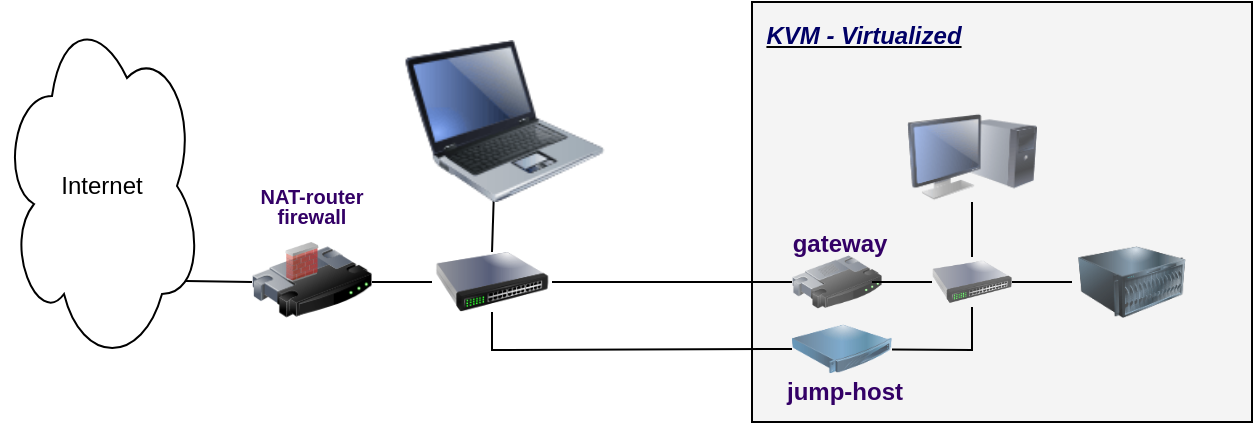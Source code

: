 <mxfile>
    <diagram id="ReO1s6_9v_vZGgETcn_S" name="Page-1">
        <mxGraphModel dx="1273" dy="673" grid="0" gridSize="10" guides="1" tooltips="1" connect="1" arrows="1" fold="1" page="1" pageScale="1" pageWidth="1169" pageHeight="827" background="#ffffff" math="0" shadow="0">
            <root>
                <mxCell id="0"/>
                <mxCell id="1" parent="0"/>
                <mxCell id="24" value="" style="rounded=0;whiteSpace=wrap;html=1;glass=0;fillColor=#F4F4F4;" parent="1" vertex="1">
                    <mxGeometry x="520" y="240" width="250" height="210" as="geometry"/>
                </mxCell>
                <mxCell id="8" style="edgeStyle=none;html=1;entryX=0;entryY=0.5;entryDx=0;entryDy=0;exitX=0.92;exitY=0.764;exitDx=0;exitDy=0;exitPerimeter=0;endArrow=none;endFill=0;" parent="1" source="2" target="3" edge="1">
                    <mxGeometry relative="1" as="geometry"/>
                </mxCell>
                <mxCell id="2" value="Internet" style="ellipse;shape=cloud;whiteSpace=wrap;html=1;" parent="1" vertex="1">
                    <mxGeometry x="145" y="242" width="100" height="180" as="geometry"/>
                </mxCell>
                <mxCell id="7" style="edgeStyle=none;html=1;entryX=0;entryY=0.5;entryDx=0;entryDy=0;endArrow=none;endFill=0;" parent="1" source="3" target="5" edge="1">
                    <mxGeometry relative="1" as="geometry"/>
                </mxCell>
                <mxCell id="3" value="" style="image;html=1;image=img/lib/clip_art/networking/Router_128x128.png" parent="1" vertex="1">
                    <mxGeometry x="270" y="360" width="60" height="40" as="geometry"/>
                </mxCell>
                <mxCell id="34" style="edgeStyle=none;html=1;entryX=0;entryY=0.5;entryDx=0;entryDy=0;fontSize=16;fontColor=#000066;endArrow=none;endFill=0;rounded=0;" parent="1" source="5" target="33" edge="1">
                    <mxGeometry relative="1" as="geometry">
                        <Array as="points">
                            <mxPoint x="390" y="414"/>
                        </Array>
                    </mxGeometry>
                </mxCell>
                <mxCell id="5" value="" style="image;html=1;image=img/lib/clip_art/networking/Switch_128x128.png" parent="1" vertex="1">
                    <mxGeometry x="360" y="365" width="60" height="30" as="geometry"/>
                </mxCell>
                <mxCell id="22" style="edgeStyle=none;html=1;entryX=0.5;entryY=0;entryDx=0;entryDy=0;strokeColor=default;endArrow=none;endFill=0;exitX=0.445;exitY=0.991;exitDx=0;exitDy=0;exitPerimeter=0;" parent="1" source="21" target="5" edge="1">
                    <mxGeometry relative="1" as="geometry"/>
                </mxCell>
                <mxCell id="21" value="" style="image;html=1;image=img/lib/clip_art/computers/Laptop_128x128.png" parent="1" vertex="1">
                    <mxGeometry x="345" y="259" width="103" height="81" as="geometry"/>
                </mxCell>
                <mxCell id="25" value="&lt;b&gt;&lt;i&gt;&lt;u&gt;&lt;font color=&quot;#000066&quot; style=&quot;font-size: 12px;&quot;&gt;KVM - Virtualized&lt;/font&gt;&lt;/u&gt;&lt;/i&gt;&lt;/b&gt;" style="text;html=1;strokeColor=none;fillColor=none;align=center;verticalAlign=middle;whiteSpace=wrap;rounded=0;glass=0;opacity=40;" parent="1" vertex="1">
                    <mxGeometry x="506" y="242" width="140" height="30" as="geometry"/>
                </mxCell>
                <mxCell id="27" style="edgeStyle=none;html=1;entryX=1;entryY=0.5;entryDx=0;entryDy=0;fontSize=16;fontColor=#000066;endArrow=none;endFill=0;" parent="1" source="26" target="5" edge="1">
                    <mxGeometry relative="1" as="geometry"/>
                </mxCell>
                <mxCell id="26" value="" style="image;html=1;image=img/lib/clip_art/networking/Router_128x128.png;opacity=70;" parent="1" vertex="1">
                    <mxGeometry x="540" y="363.75" width="45" height="32.5" as="geometry"/>
                </mxCell>
                <mxCell id="29" style="edgeStyle=none;html=1;fontSize=16;fontColor=#000066;endArrow=none;endFill=0;exitX=0;exitY=0.5;exitDx=0;exitDy=0;" parent="1" source="30" edge="1">
                    <mxGeometry relative="1" as="geometry">
                        <mxPoint x="670" y="380" as="sourcePoint"/>
                        <mxPoint x="580" y="380" as="targetPoint"/>
                    </mxGeometry>
                </mxCell>
                <mxCell id="31" style="edgeStyle=none;html=1;entryX=1;entryY=0.5;entryDx=0;entryDy=0;fontSize=16;fontColor=#000066;endArrow=none;endFill=0;" parent="1" source="28" target="30" edge="1">
                    <mxGeometry relative="1" as="geometry"/>
                </mxCell>
                <mxCell id="28" value="" style="image;html=1;image=img/lib/clip_art/computers/Server_128x128.png;glass=0;fontSize=16;fontColor=#000066;fillColor=#F4F4F4;opacity=80;" parent="1" vertex="1">
                    <mxGeometry x="680" y="362" width="60" height="36" as="geometry"/>
                </mxCell>
                <mxCell id="30" value="" style="image;html=1;image=img/lib/clip_art/networking/Switch_128x128.png;opacity=70;" parent="1" vertex="1">
                    <mxGeometry x="610" y="367.5" width="40" height="25" as="geometry"/>
                </mxCell>
                <mxCell id="32" value="" style="image;html=1;image=img/lib/clip_art/networking/Firewall_02_128x128.png;glass=0;fontSize=16;fontColor=#000066;fillColor=#F4F4F4;opacity=70;" parent="1" vertex="1">
                    <mxGeometry x="280" y="360" width="30" height="20" as="geometry"/>
                </mxCell>
                <mxCell id="35" style="edgeStyle=none;rounded=0;html=1;entryX=0.5;entryY=1;entryDx=0;entryDy=0;fontSize=16;fontColor=#000066;endArrow=none;endFill=0;" parent="1" source="33" target="30" edge="1">
                    <mxGeometry relative="1" as="geometry">
                        <Array as="points">
                            <mxPoint x="630" y="414"/>
                        </Array>
                    </mxGeometry>
                </mxCell>
                <mxCell id="33" value="" style="image;html=1;image=img/lib/clip_art/networking/Concentrator_128x128.png;glass=0;fontSize=16;fontColor=#000066;fillColor=#F4F4F4;opacity=70;" parent="1" vertex="1">
                    <mxGeometry x="540" y="400" width="50" height="27" as="geometry"/>
                </mxCell>
                <mxCell id="37" style="edgeStyle=none;rounded=0;html=1;entryX=0.5;entryY=0;entryDx=0;entryDy=0;fontSize=16;fontColor=#000066;endArrow=none;endFill=0;" parent="1" source="36" target="30" edge="1">
                    <mxGeometry relative="1" as="geometry"/>
                </mxCell>
                <mxCell id="36" value="" style="image;html=1;image=img/lib/clip_art/computers/Monitor_Tower_128x128.png;glass=0;fontSize=16;fontColor=#000066;fillColor=#F4F4F4;opacity=70;" parent="1" vertex="1">
                    <mxGeometry x="597.5" y="295" width="65" height="45" as="geometry"/>
                </mxCell>
                <mxCell id="38" value="&lt;b&gt;&lt;font color=&quot;#330066&quot; style=&quot;font-size: 12px;&quot;&gt;gateway&lt;/font&gt;&lt;/b&gt;" style="text;html=1;strokeColor=none;fillColor=none;align=center;verticalAlign=middle;whiteSpace=wrap;rounded=0;glass=0;fontSize=16;fontColor=#000066;opacity=70;" parent="1" vertex="1">
                    <mxGeometry x="534" y="348" width="60" height="22" as="geometry"/>
                </mxCell>
                <mxCell id="39" value="&lt;p style=&quot;line-height: 50%;&quot;&gt;&lt;b style=&quot;font-size: 10px;&quot;&gt;&lt;font color=&quot;#330066&quot; style=&quot;font-size: 10px;&quot;&gt;NAT-router&lt;br&gt;firewall&lt;br&gt;&lt;/font&gt;&lt;/b&gt;&lt;/p&gt;" style="text;html=1;strokeColor=none;fillColor=none;align=center;verticalAlign=middle;whiteSpace=wrap;rounded=0;glass=0;fontSize=16;fontColor=#000066;opacity=70;" parent="1" vertex="1">
                    <mxGeometry x="270" y="330" width="60" height="22" as="geometry"/>
                </mxCell>
                <mxCell id="40" value="&lt;b&gt;&lt;font color=&quot;#330066&quot; style=&quot;font-size: 12px;&quot;&gt;jump-host&lt;/font&gt;&lt;/b&gt;" style="text;html=1;strokeColor=none;fillColor=none;align=center;verticalAlign=middle;whiteSpace=wrap;rounded=0;glass=0;fontSize=16;fontColor=#000066;opacity=70;" parent="1" vertex="1">
                    <mxGeometry x="533" y="422" width="67" height="22" as="geometry"/>
                </mxCell>
            </root>
        </mxGraphModel>
    </diagram>
</mxfile>